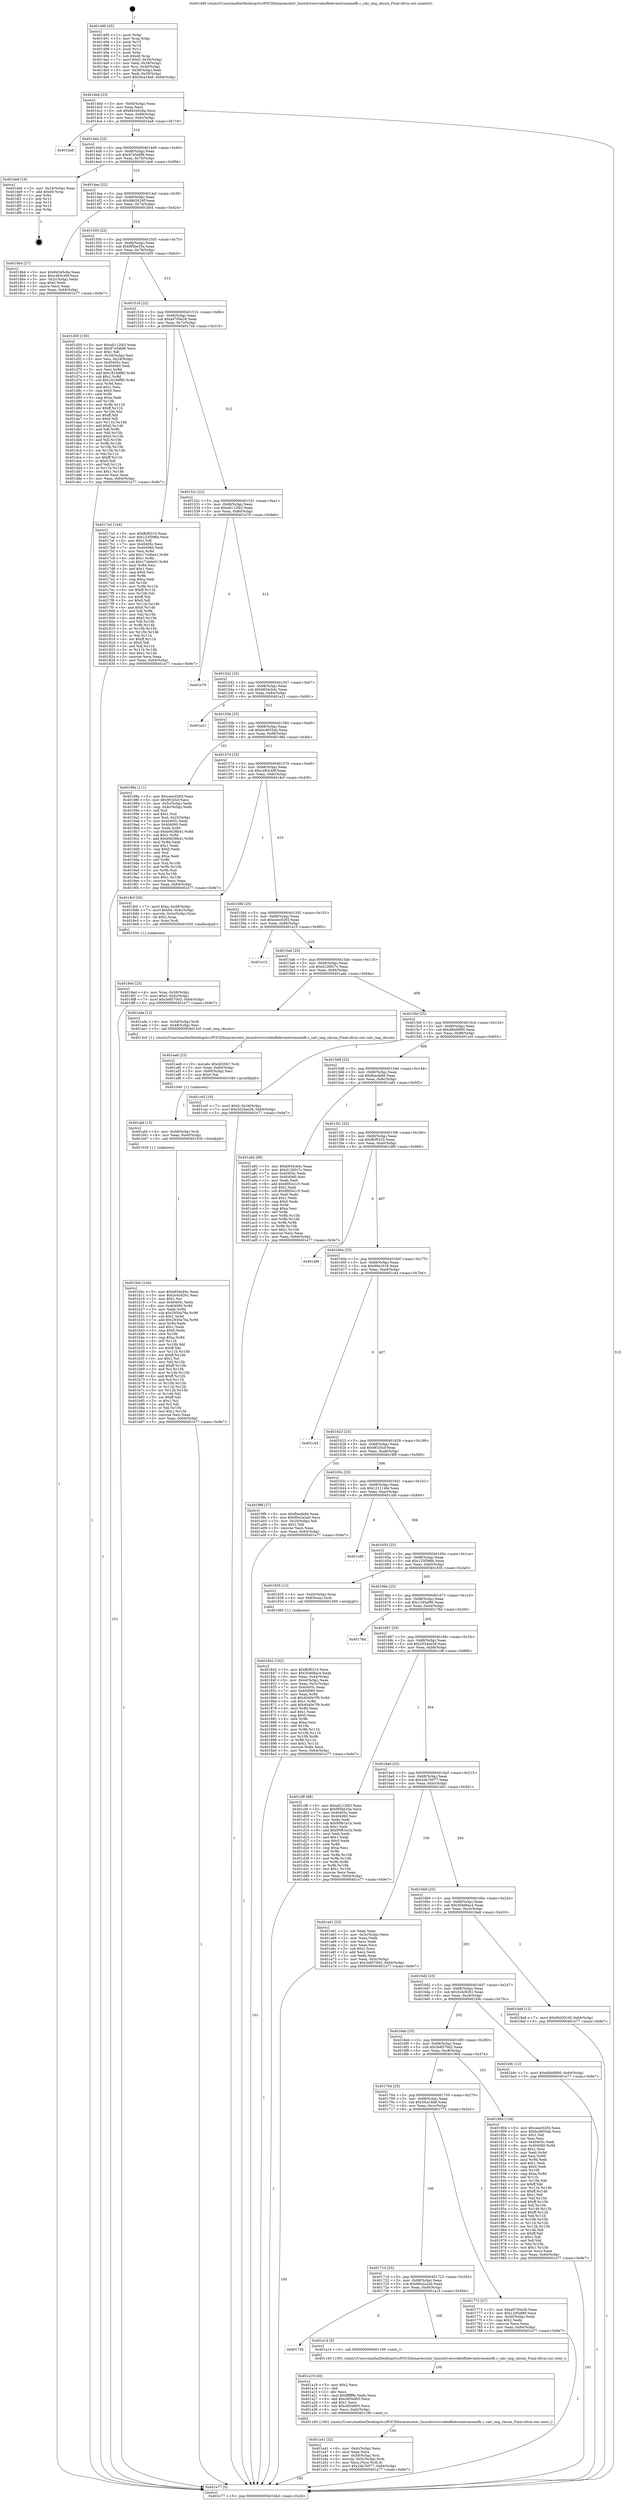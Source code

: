 digraph "0x401490" {
  label = "0x401490 (/mnt/c/Users/mathe/Desktop/tcc/POCII/binaries/extr_linuxdriversvideofbdevmetronomefb.c_calc_img_cksum_Final-ollvm.out::main(0))"
  labelloc = "t"
  node[shape=record]

  Entry [label="",width=0.3,height=0.3,shape=circle,fillcolor=black,style=filled]
  "0x4014bd" [label="{
     0x4014bd [23]\l
     | [instrs]\l
     &nbsp;&nbsp;0x4014bd \<+3\>: mov -0x64(%rbp),%eax\l
     &nbsp;&nbsp;0x4014c0 \<+2\>: mov %eax,%ecx\l
     &nbsp;&nbsp;0x4014c2 \<+6\>: sub $0x84345c8a,%ecx\l
     &nbsp;&nbsp;0x4014c8 \<+3\>: mov %eax,-0x68(%rbp)\l
     &nbsp;&nbsp;0x4014cb \<+3\>: mov %ecx,-0x6c(%rbp)\l
     &nbsp;&nbsp;0x4014ce \<+6\>: je 0000000000401ba8 \<main+0x718\>\l
  }"]
  "0x401ba8" [label="{
     0x401ba8\l
  }", style=dashed]
  "0x4014d4" [label="{
     0x4014d4 [22]\l
     | [instrs]\l
     &nbsp;&nbsp;0x4014d4 \<+5\>: jmp 00000000004014d9 \<main+0x49\>\l
     &nbsp;&nbsp;0x4014d9 \<+3\>: mov -0x68(%rbp),%eax\l
     &nbsp;&nbsp;0x4014dc \<+5\>: sub $0x97e5dbf6,%eax\l
     &nbsp;&nbsp;0x4014e1 \<+3\>: mov %eax,-0x70(%rbp)\l
     &nbsp;&nbsp;0x4014e4 \<+6\>: je 0000000000401de6 \<main+0x956\>\l
  }"]
  Exit [label="",width=0.3,height=0.3,shape=circle,fillcolor=black,style=filled,peripheries=2]
  "0x401de6" [label="{
     0x401de6 [19]\l
     | [instrs]\l
     &nbsp;&nbsp;0x401de6 \<+3\>: mov -0x24(%rbp),%eax\l
     &nbsp;&nbsp;0x401de9 \<+7\>: add $0xd0,%rsp\l
     &nbsp;&nbsp;0x401df0 \<+1\>: pop %rbx\l
     &nbsp;&nbsp;0x401df1 \<+2\>: pop %r12\l
     &nbsp;&nbsp;0x401df3 \<+2\>: pop %r14\l
     &nbsp;&nbsp;0x401df5 \<+2\>: pop %r15\l
     &nbsp;&nbsp;0x401df7 \<+1\>: pop %rbp\l
     &nbsp;&nbsp;0x401df8 \<+1\>: ret\l
  }"]
  "0x4014ea" [label="{
     0x4014ea [22]\l
     | [instrs]\l
     &nbsp;&nbsp;0x4014ea \<+5\>: jmp 00000000004014ef \<main+0x5f\>\l
     &nbsp;&nbsp;0x4014ef \<+3\>: mov -0x68(%rbp),%eax\l
     &nbsp;&nbsp;0x4014f2 \<+5\>: sub $0x99d3016f,%eax\l
     &nbsp;&nbsp;0x4014f7 \<+3\>: mov %eax,-0x74(%rbp)\l
     &nbsp;&nbsp;0x4014fa \<+6\>: je 00000000004018b4 \<main+0x424\>\l
  }"]
  "0x401b0c" [label="{
     0x401b0c [144]\l
     | [instrs]\l
     &nbsp;&nbsp;0x401b0c \<+5\>: mov $0xb654cb4c,%eax\l
     &nbsp;&nbsp;0x401b11 \<+5\>: mov $0x3c4c9261,%esi\l
     &nbsp;&nbsp;0x401b16 \<+2\>: mov $0x1,%cl\l
     &nbsp;&nbsp;0x401b18 \<+7\>: mov 0x40405c,%edx\l
     &nbsp;&nbsp;0x401b1f \<+8\>: mov 0x404060,%r8d\l
     &nbsp;&nbsp;0x401b27 \<+3\>: mov %edx,%r9d\l
     &nbsp;&nbsp;0x401b2a \<+7\>: sub $0x2930a76a,%r9d\l
     &nbsp;&nbsp;0x401b31 \<+4\>: sub $0x1,%r9d\l
     &nbsp;&nbsp;0x401b35 \<+7\>: add $0x2930a76a,%r9d\l
     &nbsp;&nbsp;0x401b3c \<+4\>: imul %r9d,%edx\l
     &nbsp;&nbsp;0x401b40 \<+3\>: and $0x1,%edx\l
     &nbsp;&nbsp;0x401b43 \<+3\>: cmp $0x0,%edx\l
     &nbsp;&nbsp;0x401b46 \<+4\>: sete %r10b\l
     &nbsp;&nbsp;0x401b4a \<+4\>: cmp $0xa,%r8d\l
     &nbsp;&nbsp;0x401b4e \<+4\>: setl %r11b\l
     &nbsp;&nbsp;0x401b52 \<+3\>: mov %r10b,%bl\l
     &nbsp;&nbsp;0x401b55 \<+3\>: xor $0xff,%bl\l
     &nbsp;&nbsp;0x401b58 \<+3\>: mov %r11b,%r14b\l
     &nbsp;&nbsp;0x401b5b \<+4\>: xor $0xff,%r14b\l
     &nbsp;&nbsp;0x401b5f \<+3\>: xor $0x1,%cl\l
     &nbsp;&nbsp;0x401b62 \<+3\>: mov %bl,%r15b\l
     &nbsp;&nbsp;0x401b65 \<+4\>: and $0xff,%r15b\l
     &nbsp;&nbsp;0x401b69 \<+3\>: and %cl,%r10b\l
     &nbsp;&nbsp;0x401b6c \<+3\>: mov %r14b,%r12b\l
     &nbsp;&nbsp;0x401b6f \<+4\>: and $0xff,%r12b\l
     &nbsp;&nbsp;0x401b73 \<+3\>: and %cl,%r11b\l
     &nbsp;&nbsp;0x401b76 \<+3\>: or %r10b,%r15b\l
     &nbsp;&nbsp;0x401b79 \<+3\>: or %r11b,%r12b\l
     &nbsp;&nbsp;0x401b7c \<+3\>: xor %r12b,%r15b\l
     &nbsp;&nbsp;0x401b7f \<+3\>: or %r14b,%bl\l
     &nbsp;&nbsp;0x401b82 \<+3\>: xor $0xff,%bl\l
     &nbsp;&nbsp;0x401b85 \<+3\>: or $0x1,%cl\l
     &nbsp;&nbsp;0x401b88 \<+2\>: and %cl,%bl\l
     &nbsp;&nbsp;0x401b8a \<+3\>: or %bl,%r15b\l
     &nbsp;&nbsp;0x401b8d \<+4\>: test $0x1,%r15b\l
     &nbsp;&nbsp;0x401b91 \<+3\>: cmovne %esi,%eax\l
     &nbsp;&nbsp;0x401b94 \<+3\>: mov %eax,-0x64(%rbp)\l
     &nbsp;&nbsp;0x401b97 \<+5\>: jmp 0000000000401e77 \<main+0x9e7\>\l
  }"]
  "0x4018b4" [label="{
     0x4018b4 [27]\l
     | [instrs]\l
     &nbsp;&nbsp;0x4018b4 \<+5\>: mov $0x84345c8a,%eax\l
     &nbsp;&nbsp;0x4018b9 \<+5\>: mov $0xc483c49f,%ecx\l
     &nbsp;&nbsp;0x4018be \<+3\>: mov -0x2c(%rbp),%edx\l
     &nbsp;&nbsp;0x4018c1 \<+3\>: cmp $0x0,%edx\l
     &nbsp;&nbsp;0x4018c4 \<+3\>: cmove %ecx,%eax\l
     &nbsp;&nbsp;0x4018c7 \<+3\>: mov %eax,-0x64(%rbp)\l
     &nbsp;&nbsp;0x4018ca \<+5\>: jmp 0000000000401e77 \<main+0x9e7\>\l
  }"]
  "0x401500" [label="{
     0x401500 [22]\l
     | [instrs]\l
     &nbsp;&nbsp;0x401500 \<+5\>: jmp 0000000000401505 \<main+0x75\>\l
     &nbsp;&nbsp;0x401505 \<+3\>: mov -0x68(%rbp),%eax\l
     &nbsp;&nbsp;0x401508 \<+5\>: sub $0x9f5be35a,%eax\l
     &nbsp;&nbsp;0x40150d \<+3\>: mov %eax,-0x78(%rbp)\l
     &nbsp;&nbsp;0x401510 \<+6\>: je 0000000000401d50 \<main+0x8c0\>\l
  }"]
  "0x401afd" [label="{
     0x401afd [15]\l
     | [instrs]\l
     &nbsp;&nbsp;0x401afd \<+4\>: mov -0x58(%rbp),%rdi\l
     &nbsp;&nbsp;0x401b01 \<+6\>: mov %eax,-0xe0(%rbp)\l
     &nbsp;&nbsp;0x401b07 \<+5\>: call 0000000000401030 \<free@plt\>\l
     | [calls]\l
     &nbsp;&nbsp;0x401030 \{1\} (unknown)\l
  }"]
  "0x401d50" [label="{
     0x401d50 [150]\l
     | [instrs]\l
     &nbsp;&nbsp;0x401d50 \<+5\>: mov $0xab112f43,%eax\l
     &nbsp;&nbsp;0x401d55 \<+5\>: mov $0x97e5dbf6,%ecx\l
     &nbsp;&nbsp;0x401d5a \<+2\>: mov $0x1,%dl\l
     &nbsp;&nbsp;0x401d5c \<+3\>: mov -0x34(%rbp),%esi\l
     &nbsp;&nbsp;0x401d5f \<+3\>: mov %esi,-0x24(%rbp)\l
     &nbsp;&nbsp;0x401d62 \<+7\>: mov 0x40405c,%esi\l
     &nbsp;&nbsp;0x401d69 \<+7\>: mov 0x404060,%edi\l
     &nbsp;&nbsp;0x401d70 \<+3\>: mov %esi,%r8d\l
     &nbsp;&nbsp;0x401d73 \<+7\>: add $0x181ddf80,%r8d\l
     &nbsp;&nbsp;0x401d7a \<+4\>: sub $0x1,%r8d\l
     &nbsp;&nbsp;0x401d7e \<+7\>: sub $0x181ddf80,%r8d\l
     &nbsp;&nbsp;0x401d85 \<+4\>: imul %r8d,%esi\l
     &nbsp;&nbsp;0x401d89 \<+3\>: and $0x1,%esi\l
     &nbsp;&nbsp;0x401d8c \<+3\>: cmp $0x0,%esi\l
     &nbsp;&nbsp;0x401d8f \<+4\>: sete %r9b\l
     &nbsp;&nbsp;0x401d93 \<+3\>: cmp $0xa,%edi\l
     &nbsp;&nbsp;0x401d96 \<+4\>: setl %r10b\l
     &nbsp;&nbsp;0x401d9a \<+3\>: mov %r9b,%r11b\l
     &nbsp;&nbsp;0x401d9d \<+4\>: xor $0xff,%r11b\l
     &nbsp;&nbsp;0x401da1 \<+3\>: mov %r10b,%bl\l
     &nbsp;&nbsp;0x401da4 \<+3\>: xor $0xff,%bl\l
     &nbsp;&nbsp;0x401da7 \<+3\>: xor $0x0,%dl\l
     &nbsp;&nbsp;0x401daa \<+3\>: mov %r11b,%r14b\l
     &nbsp;&nbsp;0x401dad \<+4\>: and $0x0,%r14b\l
     &nbsp;&nbsp;0x401db1 \<+3\>: and %dl,%r9b\l
     &nbsp;&nbsp;0x401db4 \<+3\>: mov %bl,%r15b\l
     &nbsp;&nbsp;0x401db7 \<+4\>: and $0x0,%r15b\l
     &nbsp;&nbsp;0x401dbb \<+3\>: and %dl,%r10b\l
     &nbsp;&nbsp;0x401dbe \<+3\>: or %r9b,%r14b\l
     &nbsp;&nbsp;0x401dc1 \<+3\>: or %r10b,%r15b\l
     &nbsp;&nbsp;0x401dc4 \<+3\>: xor %r15b,%r14b\l
     &nbsp;&nbsp;0x401dc7 \<+3\>: or %bl,%r11b\l
     &nbsp;&nbsp;0x401dca \<+4\>: xor $0xff,%r11b\l
     &nbsp;&nbsp;0x401dce \<+3\>: or $0x0,%dl\l
     &nbsp;&nbsp;0x401dd1 \<+3\>: and %dl,%r11b\l
     &nbsp;&nbsp;0x401dd4 \<+3\>: or %r11b,%r14b\l
     &nbsp;&nbsp;0x401dd7 \<+4\>: test $0x1,%r14b\l
     &nbsp;&nbsp;0x401ddb \<+3\>: cmovne %ecx,%eax\l
     &nbsp;&nbsp;0x401dde \<+3\>: mov %eax,-0x64(%rbp)\l
     &nbsp;&nbsp;0x401de1 \<+5\>: jmp 0000000000401e77 \<main+0x9e7\>\l
  }"]
  "0x401516" [label="{
     0x401516 [22]\l
     | [instrs]\l
     &nbsp;&nbsp;0x401516 \<+5\>: jmp 000000000040151b \<main+0x8b\>\l
     &nbsp;&nbsp;0x40151b \<+3\>: mov -0x68(%rbp),%eax\l
     &nbsp;&nbsp;0x40151e \<+5\>: sub $0xa9700e26,%eax\l
     &nbsp;&nbsp;0x401523 \<+3\>: mov %eax,-0x7c(%rbp)\l
     &nbsp;&nbsp;0x401526 \<+6\>: je 00000000004017a5 \<main+0x315\>\l
  }"]
  "0x401ae6" [label="{
     0x401ae6 [23]\l
     | [instrs]\l
     &nbsp;&nbsp;0x401ae6 \<+10\>: movabs $0x4020b7,%rdi\l
     &nbsp;&nbsp;0x401af0 \<+3\>: mov %eax,-0x60(%rbp)\l
     &nbsp;&nbsp;0x401af3 \<+3\>: mov -0x60(%rbp),%esi\l
     &nbsp;&nbsp;0x401af6 \<+2\>: mov $0x0,%al\l
     &nbsp;&nbsp;0x401af8 \<+5\>: call 0000000000401040 \<printf@plt\>\l
     | [calls]\l
     &nbsp;&nbsp;0x401040 \{1\} (unknown)\l
  }"]
  "0x4017a5" [label="{
     0x4017a5 [144]\l
     | [instrs]\l
     &nbsp;&nbsp;0x4017a5 \<+5\>: mov $0xffcf0310,%eax\l
     &nbsp;&nbsp;0x4017aa \<+5\>: mov $0x123f396b,%ecx\l
     &nbsp;&nbsp;0x4017af \<+2\>: mov $0x1,%dl\l
     &nbsp;&nbsp;0x4017b1 \<+7\>: mov 0x40405c,%esi\l
     &nbsp;&nbsp;0x4017b8 \<+7\>: mov 0x404060,%edi\l
     &nbsp;&nbsp;0x4017bf \<+3\>: mov %esi,%r8d\l
     &nbsp;&nbsp;0x4017c2 \<+7\>: add $0x17cb6e41,%r8d\l
     &nbsp;&nbsp;0x4017c9 \<+4\>: sub $0x1,%r8d\l
     &nbsp;&nbsp;0x4017cd \<+7\>: sub $0x17cb6e41,%r8d\l
     &nbsp;&nbsp;0x4017d4 \<+4\>: imul %r8d,%esi\l
     &nbsp;&nbsp;0x4017d8 \<+3\>: and $0x1,%esi\l
     &nbsp;&nbsp;0x4017db \<+3\>: cmp $0x0,%esi\l
     &nbsp;&nbsp;0x4017de \<+4\>: sete %r9b\l
     &nbsp;&nbsp;0x4017e2 \<+3\>: cmp $0xa,%edi\l
     &nbsp;&nbsp;0x4017e5 \<+4\>: setl %r10b\l
     &nbsp;&nbsp;0x4017e9 \<+3\>: mov %r9b,%r11b\l
     &nbsp;&nbsp;0x4017ec \<+4\>: xor $0xff,%r11b\l
     &nbsp;&nbsp;0x4017f0 \<+3\>: mov %r10b,%bl\l
     &nbsp;&nbsp;0x4017f3 \<+3\>: xor $0xff,%bl\l
     &nbsp;&nbsp;0x4017f6 \<+3\>: xor $0x0,%dl\l
     &nbsp;&nbsp;0x4017f9 \<+3\>: mov %r11b,%r14b\l
     &nbsp;&nbsp;0x4017fc \<+4\>: and $0x0,%r14b\l
     &nbsp;&nbsp;0x401800 \<+3\>: and %dl,%r9b\l
     &nbsp;&nbsp;0x401803 \<+3\>: mov %bl,%r15b\l
     &nbsp;&nbsp;0x401806 \<+4\>: and $0x0,%r15b\l
     &nbsp;&nbsp;0x40180a \<+3\>: and %dl,%r10b\l
     &nbsp;&nbsp;0x40180d \<+3\>: or %r9b,%r14b\l
     &nbsp;&nbsp;0x401810 \<+3\>: or %r10b,%r15b\l
     &nbsp;&nbsp;0x401813 \<+3\>: xor %r15b,%r14b\l
     &nbsp;&nbsp;0x401816 \<+3\>: or %bl,%r11b\l
     &nbsp;&nbsp;0x401819 \<+4\>: xor $0xff,%r11b\l
     &nbsp;&nbsp;0x40181d \<+3\>: or $0x0,%dl\l
     &nbsp;&nbsp;0x401820 \<+3\>: and %dl,%r11b\l
     &nbsp;&nbsp;0x401823 \<+3\>: or %r11b,%r14b\l
     &nbsp;&nbsp;0x401826 \<+4\>: test $0x1,%r14b\l
     &nbsp;&nbsp;0x40182a \<+3\>: cmovne %ecx,%eax\l
     &nbsp;&nbsp;0x40182d \<+3\>: mov %eax,-0x64(%rbp)\l
     &nbsp;&nbsp;0x401830 \<+5\>: jmp 0000000000401e77 \<main+0x9e7\>\l
  }"]
  "0x40152c" [label="{
     0x40152c [22]\l
     | [instrs]\l
     &nbsp;&nbsp;0x40152c \<+5\>: jmp 0000000000401531 \<main+0xa1\>\l
     &nbsp;&nbsp;0x401531 \<+3\>: mov -0x68(%rbp),%eax\l
     &nbsp;&nbsp;0x401534 \<+5\>: sub $0xab112f43,%eax\l
     &nbsp;&nbsp;0x401539 \<+3\>: mov %eax,-0x80(%rbp)\l
     &nbsp;&nbsp;0x40153c \<+6\>: je 0000000000401e70 \<main+0x9e0\>\l
  }"]
  "0x401a41" [label="{
     0x401a41 [32]\l
     | [instrs]\l
     &nbsp;&nbsp;0x401a41 \<+6\>: mov -0xdc(%rbp),%ecx\l
     &nbsp;&nbsp;0x401a47 \<+3\>: imul %eax,%ecx\l
     &nbsp;&nbsp;0x401a4a \<+4\>: mov -0x58(%rbp),%rsi\l
     &nbsp;&nbsp;0x401a4e \<+4\>: movslq -0x5c(%rbp),%rdi\l
     &nbsp;&nbsp;0x401a52 \<+3\>: mov %ecx,(%rsi,%rdi,4)\l
     &nbsp;&nbsp;0x401a55 \<+7\>: movl $0x2da76077,-0x64(%rbp)\l
     &nbsp;&nbsp;0x401a5c \<+5\>: jmp 0000000000401e77 \<main+0x9e7\>\l
  }"]
  "0x401e70" [label="{
     0x401e70\l
  }", style=dashed]
  "0x401542" [label="{
     0x401542 [25]\l
     | [instrs]\l
     &nbsp;&nbsp;0x401542 \<+5\>: jmp 0000000000401547 \<main+0xb7\>\l
     &nbsp;&nbsp;0x401547 \<+3\>: mov -0x68(%rbp),%eax\l
     &nbsp;&nbsp;0x40154a \<+5\>: sub $0xb654cb4c,%eax\l
     &nbsp;&nbsp;0x40154f \<+6\>: mov %eax,-0x84(%rbp)\l
     &nbsp;&nbsp;0x401555 \<+6\>: je 0000000000401e21 \<main+0x991\>\l
  }"]
  "0x401a19" [label="{
     0x401a19 [40]\l
     | [instrs]\l
     &nbsp;&nbsp;0x401a19 \<+5\>: mov $0x2,%ecx\l
     &nbsp;&nbsp;0x401a1e \<+1\>: cltd\l
     &nbsp;&nbsp;0x401a1f \<+2\>: idiv %ecx\l
     &nbsp;&nbsp;0x401a21 \<+6\>: imul $0xfffffffe,%edx,%ecx\l
     &nbsp;&nbsp;0x401a27 \<+6\>: add $0xc6f3a905,%ecx\l
     &nbsp;&nbsp;0x401a2d \<+3\>: add $0x1,%ecx\l
     &nbsp;&nbsp;0x401a30 \<+6\>: sub $0xc6f3a905,%ecx\l
     &nbsp;&nbsp;0x401a36 \<+6\>: mov %ecx,-0xdc(%rbp)\l
     &nbsp;&nbsp;0x401a3c \<+5\>: call 0000000000401160 \<next_i\>\l
     | [calls]\l
     &nbsp;&nbsp;0x401160 \{100\} (/mnt/c/Users/mathe/Desktop/tcc/POCII/binaries/extr_linuxdriversvideofbdevmetronomefb.c_calc_img_cksum_Final-ollvm.out::next_i)\l
  }"]
  "0x401e21" [label="{
     0x401e21\l
  }", style=dashed]
  "0x40155b" [label="{
     0x40155b [25]\l
     | [instrs]\l
     &nbsp;&nbsp;0x40155b \<+5\>: jmp 0000000000401560 \<main+0xd0\>\l
     &nbsp;&nbsp;0x401560 \<+3\>: mov -0x68(%rbp),%eax\l
     &nbsp;&nbsp;0x401563 \<+5\>: sub $0xbcd655ab,%eax\l
     &nbsp;&nbsp;0x401568 \<+6\>: mov %eax,-0x88(%rbp)\l
     &nbsp;&nbsp;0x40156e \<+6\>: je 000000000040198a \<main+0x4fa\>\l
  }"]
  "0x401736" [label="{
     0x401736\l
  }", style=dashed]
  "0x40198a" [label="{
     0x40198a [111]\l
     | [instrs]\l
     &nbsp;&nbsp;0x40198a \<+5\>: mov $0xceec0265,%eax\l
     &nbsp;&nbsp;0x40198f \<+5\>: mov $0x9f1b5cf,%ecx\l
     &nbsp;&nbsp;0x401994 \<+3\>: mov -0x5c(%rbp),%edx\l
     &nbsp;&nbsp;0x401997 \<+3\>: cmp -0x4c(%rbp),%edx\l
     &nbsp;&nbsp;0x40199a \<+4\>: setl %sil\l
     &nbsp;&nbsp;0x40199e \<+4\>: and $0x1,%sil\l
     &nbsp;&nbsp;0x4019a2 \<+4\>: mov %sil,-0x25(%rbp)\l
     &nbsp;&nbsp;0x4019a6 \<+7\>: mov 0x40405c,%edx\l
     &nbsp;&nbsp;0x4019ad \<+7\>: mov 0x404060,%edi\l
     &nbsp;&nbsp;0x4019b4 \<+3\>: mov %edx,%r8d\l
     &nbsp;&nbsp;0x4019b7 \<+7\>: sub $0xb9d38b41,%r8d\l
     &nbsp;&nbsp;0x4019be \<+4\>: sub $0x1,%r8d\l
     &nbsp;&nbsp;0x4019c2 \<+7\>: add $0xb9d38b41,%r8d\l
     &nbsp;&nbsp;0x4019c9 \<+4\>: imul %r8d,%edx\l
     &nbsp;&nbsp;0x4019cd \<+3\>: and $0x1,%edx\l
     &nbsp;&nbsp;0x4019d0 \<+3\>: cmp $0x0,%edx\l
     &nbsp;&nbsp;0x4019d3 \<+4\>: sete %sil\l
     &nbsp;&nbsp;0x4019d7 \<+3\>: cmp $0xa,%edi\l
     &nbsp;&nbsp;0x4019da \<+4\>: setl %r9b\l
     &nbsp;&nbsp;0x4019de \<+3\>: mov %sil,%r10b\l
     &nbsp;&nbsp;0x4019e1 \<+3\>: and %r9b,%r10b\l
     &nbsp;&nbsp;0x4019e4 \<+3\>: xor %r9b,%sil\l
     &nbsp;&nbsp;0x4019e7 \<+3\>: or %sil,%r10b\l
     &nbsp;&nbsp;0x4019ea \<+4\>: test $0x1,%r10b\l
     &nbsp;&nbsp;0x4019ee \<+3\>: cmovne %ecx,%eax\l
     &nbsp;&nbsp;0x4019f1 \<+3\>: mov %eax,-0x64(%rbp)\l
     &nbsp;&nbsp;0x4019f4 \<+5\>: jmp 0000000000401e77 \<main+0x9e7\>\l
  }"]
  "0x401574" [label="{
     0x401574 [25]\l
     | [instrs]\l
     &nbsp;&nbsp;0x401574 \<+5\>: jmp 0000000000401579 \<main+0xe9\>\l
     &nbsp;&nbsp;0x401579 \<+3\>: mov -0x68(%rbp),%eax\l
     &nbsp;&nbsp;0x40157c \<+5\>: sub $0xc483c49f,%eax\l
     &nbsp;&nbsp;0x401581 \<+6\>: mov %eax,-0x8c(%rbp)\l
     &nbsp;&nbsp;0x401587 \<+6\>: je 00000000004018cf \<main+0x43f\>\l
  }"]
  "0x401a14" [label="{
     0x401a14 [5]\l
     | [instrs]\l
     &nbsp;&nbsp;0x401a14 \<+5\>: call 0000000000401160 \<next_i\>\l
     | [calls]\l
     &nbsp;&nbsp;0x401160 \{100\} (/mnt/c/Users/mathe/Desktop/tcc/POCII/binaries/extr_linuxdriversvideofbdevmetronomefb.c_calc_img_cksum_Final-ollvm.out::next_i)\l
  }"]
  "0x4018cf" [label="{
     0x4018cf [30]\l
     | [instrs]\l
     &nbsp;&nbsp;0x4018cf \<+7\>: movl $0xa,-0x48(%rbp)\l
     &nbsp;&nbsp;0x4018d6 \<+7\>: movl $0x64,-0x4c(%rbp)\l
     &nbsp;&nbsp;0x4018dd \<+4\>: movslq -0x4c(%rbp),%rax\l
     &nbsp;&nbsp;0x4018e1 \<+4\>: shl $0x2,%rax\l
     &nbsp;&nbsp;0x4018e5 \<+3\>: mov %rax,%rdi\l
     &nbsp;&nbsp;0x4018e8 \<+5\>: call 0000000000401050 \<malloc@plt\>\l
     | [calls]\l
     &nbsp;&nbsp;0x401050 \{1\} (unknown)\l
  }"]
  "0x40158d" [label="{
     0x40158d [25]\l
     | [instrs]\l
     &nbsp;&nbsp;0x40158d \<+5\>: jmp 0000000000401592 \<main+0x102\>\l
     &nbsp;&nbsp;0x401592 \<+3\>: mov -0x68(%rbp),%eax\l
     &nbsp;&nbsp;0x401595 \<+5\>: sub $0xceec0265,%eax\l
     &nbsp;&nbsp;0x40159a \<+6\>: mov %eax,-0x90(%rbp)\l
     &nbsp;&nbsp;0x4015a0 \<+6\>: je 0000000000401e15 \<main+0x985\>\l
  }"]
  "0x4018ed" [label="{
     0x4018ed [23]\l
     | [instrs]\l
     &nbsp;&nbsp;0x4018ed \<+4\>: mov %rax,-0x58(%rbp)\l
     &nbsp;&nbsp;0x4018f1 \<+7\>: movl $0x0,-0x5c(%rbp)\l
     &nbsp;&nbsp;0x4018f8 \<+7\>: movl $0x3e8570d3,-0x64(%rbp)\l
     &nbsp;&nbsp;0x4018ff \<+5\>: jmp 0000000000401e77 \<main+0x9e7\>\l
  }"]
  "0x401e15" [label="{
     0x401e15\l
  }", style=dashed]
  "0x4015a6" [label="{
     0x4015a6 [25]\l
     | [instrs]\l
     &nbsp;&nbsp;0x4015a6 \<+5\>: jmp 00000000004015ab \<main+0x11b\>\l
     &nbsp;&nbsp;0x4015ab \<+3\>: mov -0x68(%rbp),%eax\l
     &nbsp;&nbsp;0x4015ae \<+5\>: sub $0xd1260c7c,%eax\l
     &nbsp;&nbsp;0x4015b3 \<+6\>: mov %eax,-0x94(%rbp)\l
     &nbsp;&nbsp;0x4015b9 \<+6\>: je 0000000000401ada \<main+0x64a\>\l
  }"]
  "0x401842" [label="{
     0x401842 [102]\l
     | [instrs]\l
     &nbsp;&nbsp;0x401842 \<+5\>: mov $0xffcf0310,%ecx\l
     &nbsp;&nbsp;0x401847 \<+5\>: mov $0x30468ac4,%edx\l
     &nbsp;&nbsp;0x40184c \<+3\>: mov %eax,-0x44(%rbp)\l
     &nbsp;&nbsp;0x40184f \<+3\>: mov -0x44(%rbp),%eax\l
     &nbsp;&nbsp;0x401852 \<+3\>: mov %eax,-0x2c(%rbp)\l
     &nbsp;&nbsp;0x401855 \<+7\>: mov 0x40405c,%eax\l
     &nbsp;&nbsp;0x40185c \<+7\>: mov 0x404060,%esi\l
     &nbsp;&nbsp;0x401863 \<+3\>: mov %eax,%r8d\l
     &nbsp;&nbsp;0x401866 \<+7\>: sub $0x4040e7f9,%r8d\l
     &nbsp;&nbsp;0x40186d \<+4\>: sub $0x1,%r8d\l
     &nbsp;&nbsp;0x401871 \<+7\>: add $0x4040e7f9,%r8d\l
     &nbsp;&nbsp;0x401878 \<+4\>: imul %r8d,%eax\l
     &nbsp;&nbsp;0x40187c \<+3\>: and $0x1,%eax\l
     &nbsp;&nbsp;0x40187f \<+3\>: cmp $0x0,%eax\l
     &nbsp;&nbsp;0x401882 \<+4\>: sete %r9b\l
     &nbsp;&nbsp;0x401886 \<+3\>: cmp $0xa,%esi\l
     &nbsp;&nbsp;0x401889 \<+4\>: setl %r10b\l
     &nbsp;&nbsp;0x40188d \<+3\>: mov %r9b,%r11b\l
     &nbsp;&nbsp;0x401890 \<+3\>: and %r10b,%r11b\l
     &nbsp;&nbsp;0x401893 \<+3\>: xor %r10b,%r9b\l
     &nbsp;&nbsp;0x401896 \<+3\>: or %r9b,%r11b\l
     &nbsp;&nbsp;0x401899 \<+4\>: test $0x1,%r11b\l
     &nbsp;&nbsp;0x40189d \<+3\>: cmovne %edx,%ecx\l
     &nbsp;&nbsp;0x4018a0 \<+3\>: mov %ecx,-0x64(%rbp)\l
     &nbsp;&nbsp;0x4018a3 \<+5\>: jmp 0000000000401e77 \<main+0x9e7\>\l
  }"]
  "0x401ada" [label="{
     0x401ada [12]\l
     | [instrs]\l
     &nbsp;&nbsp;0x401ada \<+4\>: mov -0x58(%rbp),%rdi\l
     &nbsp;&nbsp;0x401ade \<+3\>: mov -0x48(%rbp),%esi\l
     &nbsp;&nbsp;0x401ae1 \<+5\>: call 00000000004013c0 \<calc_img_cksum\>\l
     | [calls]\l
     &nbsp;&nbsp;0x4013c0 \{1\} (/mnt/c/Users/mathe/Desktop/tcc/POCII/binaries/extr_linuxdriversvideofbdevmetronomefb.c_calc_img_cksum_Final-ollvm.out::calc_img_cksum)\l
  }"]
  "0x4015bf" [label="{
     0x4015bf [25]\l
     | [instrs]\l
     &nbsp;&nbsp;0x4015bf \<+5\>: jmp 00000000004015c4 \<main+0x134\>\l
     &nbsp;&nbsp;0x4015c4 \<+3\>: mov -0x68(%rbp),%eax\l
     &nbsp;&nbsp;0x4015c7 \<+5\>: sub $0xd9dd0f00,%eax\l
     &nbsp;&nbsp;0x4015cc \<+6\>: mov %eax,-0x98(%rbp)\l
     &nbsp;&nbsp;0x4015d2 \<+6\>: je 0000000000401ce5 \<main+0x855\>\l
  }"]
  "0x401490" [label="{
     0x401490 [45]\l
     | [instrs]\l
     &nbsp;&nbsp;0x401490 \<+1\>: push %rbp\l
     &nbsp;&nbsp;0x401491 \<+3\>: mov %rsp,%rbp\l
     &nbsp;&nbsp;0x401494 \<+2\>: push %r15\l
     &nbsp;&nbsp;0x401496 \<+2\>: push %r14\l
     &nbsp;&nbsp;0x401498 \<+2\>: push %r12\l
     &nbsp;&nbsp;0x40149a \<+1\>: push %rbx\l
     &nbsp;&nbsp;0x40149b \<+7\>: sub $0xd0,%rsp\l
     &nbsp;&nbsp;0x4014a2 \<+7\>: movl $0x0,-0x34(%rbp)\l
     &nbsp;&nbsp;0x4014a9 \<+3\>: mov %edi,-0x38(%rbp)\l
     &nbsp;&nbsp;0x4014ac \<+4\>: mov %rsi,-0x40(%rbp)\l
     &nbsp;&nbsp;0x4014b0 \<+3\>: mov -0x38(%rbp),%edi\l
     &nbsp;&nbsp;0x4014b3 \<+3\>: mov %edi,-0x30(%rbp)\l
     &nbsp;&nbsp;0x4014b6 \<+7\>: movl $0x5fca18a8,-0x64(%rbp)\l
  }"]
  "0x401ce5" [label="{
     0x401ce5 [19]\l
     | [instrs]\l
     &nbsp;&nbsp;0x401ce5 \<+7\>: movl $0x0,-0x34(%rbp)\l
     &nbsp;&nbsp;0x401cec \<+7\>: movl $0x2024ae28,-0x64(%rbp)\l
     &nbsp;&nbsp;0x401cf3 \<+5\>: jmp 0000000000401e77 \<main+0x9e7\>\l
  }"]
  "0x4015d8" [label="{
     0x4015d8 [25]\l
     | [instrs]\l
     &nbsp;&nbsp;0x4015d8 \<+5\>: jmp 00000000004015dd \<main+0x14d\>\l
     &nbsp;&nbsp;0x4015dd \<+3\>: mov -0x68(%rbp),%eax\l
     &nbsp;&nbsp;0x4015e0 \<+5\>: sub $0xfbacfa9d,%eax\l
     &nbsp;&nbsp;0x4015e5 \<+6\>: mov %eax,-0x9c(%rbp)\l
     &nbsp;&nbsp;0x4015eb \<+6\>: je 0000000000401a82 \<main+0x5f2\>\l
  }"]
  "0x401e77" [label="{
     0x401e77 [5]\l
     | [instrs]\l
     &nbsp;&nbsp;0x401e77 \<+5\>: jmp 00000000004014bd \<main+0x2d\>\l
  }"]
  "0x401a82" [label="{
     0x401a82 [88]\l
     | [instrs]\l
     &nbsp;&nbsp;0x401a82 \<+5\>: mov $0xb654cb4c,%eax\l
     &nbsp;&nbsp;0x401a87 \<+5\>: mov $0xd1260c7c,%ecx\l
     &nbsp;&nbsp;0x401a8c \<+7\>: mov 0x40405c,%edx\l
     &nbsp;&nbsp;0x401a93 \<+7\>: mov 0x404060,%esi\l
     &nbsp;&nbsp;0x401a9a \<+2\>: mov %edx,%edi\l
     &nbsp;&nbsp;0x401a9c \<+6\>: add $0xfd92e1c5,%edi\l
     &nbsp;&nbsp;0x401aa2 \<+3\>: sub $0x1,%edi\l
     &nbsp;&nbsp;0x401aa5 \<+6\>: sub $0xfd92e1c5,%edi\l
     &nbsp;&nbsp;0x401aab \<+3\>: imul %edi,%edx\l
     &nbsp;&nbsp;0x401aae \<+3\>: and $0x1,%edx\l
     &nbsp;&nbsp;0x401ab1 \<+3\>: cmp $0x0,%edx\l
     &nbsp;&nbsp;0x401ab4 \<+4\>: sete %r8b\l
     &nbsp;&nbsp;0x401ab8 \<+3\>: cmp $0xa,%esi\l
     &nbsp;&nbsp;0x401abb \<+4\>: setl %r9b\l
     &nbsp;&nbsp;0x401abf \<+3\>: mov %r8b,%r10b\l
     &nbsp;&nbsp;0x401ac2 \<+3\>: and %r9b,%r10b\l
     &nbsp;&nbsp;0x401ac5 \<+3\>: xor %r9b,%r8b\l
     &nbsp;&nbsp;0x401ac8 \<+3\>: or %r8b,%r10b\l
     &nbsp;&nbsp;0x401acb \<+4\>: test $0x1,%r10b\l
     &nbsp;&nbsp;0x401acf \<+3\>: cmovne %ecx,%eax\l
     &nbsp;&nbsp;0x401ad2 \<+3\>: mov %eax,-0x64(%rbp)\l
     &nbsp;&nbsp;0x401ad5 \<+5\>: jmp 0000000000401e77 \<main+0x9e7\>\l
  }"]
  "0x4015f1" [label="{
     0x4015f1 [25]\l
     | [instrs]\l
     &nbsp;&nbsp;0x4015f1 \<+5\>: jmp 00000000004015f6 \<main+0x166\>\l
     &nbsp;&nbsp;0x4015f6 \<+3\>: mov -0x68(%rbp),%eax\l
     &nbsp;&nbsp;0x4015f9 \<+5\>: sub $0xffcf0310,%eax\l
     &nbsp;&nbsp;0x4015fe \<+6\>: mov %eax,-0xa0(%rbp)\l
     &nbsp;&nbsp;0x401604 \<+6\>: je 0000000000401df9 \<main+0x969\>\l
  }"]
  "0x40171d" [label="{
     0x40171d [25]\l
     | [instrs]\l
     &nbsp;&nbsp;0x40171d \<+5\>: jmp 0000000000401722 \<main+0x292\>\l
     &nbsp;&nbsp;0x401722 \<+3\>: mov -0x68(%rbp),%eax\l
     &nbsp;&nbsp;0x401725 \<+5\>: sub $0x66e2a2a0,%eax\l
     &nbsp;&nbsp;0x40172a \<+6\>: mov %eax,-0xd0(%rbp)\l
     &nbsp;&nbsp;0x401730 \<+6\>: je 0000000000401a14 \<main+0x584\>\l
  }"]
  "0x401df9" [label="{
     0x401df9\l
  }", style=dashed]
  "0x40160a" [label="{
     0x40160a [25]\l
     | [instrs]\l
     &nbsp;&nbsp;0x40160a \<+5\>: jmp 000000000040160f \<main+0x17f\>\l
     &nbsp;&nbsp;0x40160f \<+3\>: mov -0x68(%rbp),%eax\l
     &nbsp;&nbsp;0x401612 \<+5\>: sub $0x99a1618,%eax\l
     &nbsp;&nbsp;0x401617 \<+6\>: mov %eax,-0xa4(%rbp)\l
     &nbsp;&nbsp;0x40161d \<+6\>: je 0000000000401c44 \<main+0x7b4\>\l
  }"]
  "0x401772" [label="{
     0x401772 [27]\l
     | [instrs]\l
     &nbsp;&nbsp;0x401772 \<+5\>: mov $0xa9700e26,%eax\l
     &nbsp;&nbsp;0x401777 \<+5\>: mov $0x1295af90,%ecx\l
     &nbsp;&nbsp;0x40177c \<+3\>: mov -0x30(%rbp),%edx\l
     &nbsp;&nbsp;0x40177f \<+3\>: cmp $0x2,%edx\l
     &nbsp;&nbsp;0x401782 \<+3\>: cmovne %ecx,%eax\l
     &nbsp;&nbsp;0x401785 \<+3\>: mov %eax,-0x64(%rbp)\l
     &nbsp;&nbsp;0x401788 \<+5\>: jmp 0000000000401e77 \<main+0x9e7\>\l
  }"]
  "0x401c44" [label="{
     0x401c44\l
  }", style=dashed]
  "0x401623" [label="{
     0x401623 [25]\l
     | [instrs]\l
     &nbsp;&nbsp;0x401623 \<+5\>: jmp 0000000000401628 \<main+0x198\>\l
     &nbsp;&nbsp;0x401628 \<+3\>: mov -0x68(%rbp),%eax\l
     &nbsp;&nbsp;0x40162b \<+5\>: sub $0x9f1b5cf,%eax\l
     &nbsp;&nbsp;0x401630 \<+6\>: mov %eax,-0xa8(%rbp)\l
     &nbsp;&nbsp;0x401636 \<+6\>: je 00000000004019f9 \<main+0x569\>\l
  }"]
  "0x401704" [label="{
     0x401704 [25]\l
     | [instrs]\l
     &nbsp;&nbsp;0x401704 \<+5\>: jmp 0000000000401709 \<main+0x279\>\l
     &nbsp;&nbsp;0x401709 \<+3\>: mov -0x68(%rbp),%eax\l
     &nbsp;&nbsp;0x40170c \<+5\>: sub $0x5fca18a8,%eax\l
     &nbsp;&nbsp;0x401711 \<+6\>: mov %eax,-0xcc(%rbp)\l
     &nbsp;&nbsp;0x401717 \<+6\>: je 0000000000401772 \<main+0x2e2\>\l
  }"]
  "0x4019f9" [label="{
     0x4019f9 [27]\l
     | [instrs]\l
     &nbsp;&nbsp;0x4019f9 \<+5\>: mov $0xfbacfa9d,%eax\l
     &nbsp;&nbsp;0x4019fe \<+5\>: mov $0x66e2a2a0,%ecx\l
     &nbsp;&nbsp;0x401a03 \<+3\>: mov -0x25(%rbp),%dl\l
     &nbsp;&nbsp;0x401a06 \<+3\>: test $0x1,%dl\l
     &nbsp;&nbsp;0x401a09 \<+3\>: cmovne %ecx,%eax\l
     &nbsp;&nbsp;0x401a0c \<+3\>: mov %eax,-0x64(%rbp)\l
     &nbsp;&nbsp;0x401a0f \<+5\>: jmp 0000000000401e77 \<main+0x9e7\>\l
  }"]
  "0x40163c" [label="{
     0x40163c [25]\l
     | [instrs]\l
     &nbsp;&nbsp;0x40163c \<+5\>: jmp 0000000000401641 \<main+0x1b1\>\l
     &nbsp;&nbsp;0x401641 \<+3\>: mov -0x68(%rbp),%eax\l
     &nbsp;&nbsp;0x401644 \<+5\>: sub $0x121114fe,%eax\l
     &nbsp;&nbsp;0x401649 \<+6\>: mov %eax,-0xac(%rbp)\l
     &nbsp;&nbsp;0x40164f \<+6\>: je 0000000000401cd9 \<main+0x849\>\l
  }"]
  "0x401904" [label="{
     0x401904 [134]\l
     | [instrs]\l
     &nbsp;&nbsp;0x401904 \<+5\>: mov $0xceec0265,%eax\l
     &nbsp;&nbsp;0x401909 \<+5\>: mov $0xbcd655ab,%ecx\l
     &nbsp;&nbsp;0x40190e \<+2\>: mov $0x1,%dl\l
     &nbsp;&nbsp;0x401910 \<+2\>: xor %esi,%esi\l
     &nbsp;&nbsp;0x401912 \<+7\>: mov 0x40405c,%edi\l
     &nbsp;&nbsp;0x401919 \<+8\>: mov 0x404060,%r8d\l
     &nbsp;&nbsp;0x401921 \<+3\>: sub $0x1,%esi\l
     &nbsp;&nbsp;0x401924 \<+3\>: mov %edi,%r9d\l
     &nbsp;&nbsp;0x401927 \<+3\>: add %esi,%r9d\l
     &nbsp;&nbsp;0x40192a \<+4\>: imul %r9d,%edi\l
     &nbsp;&nbsp;0x40192e \<+3\>: and $0x1,%edi\l
     &nbsp;&nbsp;0x401931 \<+3\>: cmp $0x0,%edi\l
     &nbsp;&nbsp;0x401934 \<+4\>: sete %r10b\l
     &nbsp;&nbsp;0x401938 \<+4\>: cmp $0xa,%r8d\l
     &nbsp;&nbsp;0x40193c \<+4\>: setl %r11b\l
     &nbsp;&nbsp;0x401940 \<+3\>: mov %r10b,%bl\l
     &nbsp;&nbsp;0x401943 \<+3\>: xor $0xff,%bl\l
     &nbsp;&nbsp;0x401946 \<+3\>: mov %r11b,%r14b\l
     &nbsp;&nbsp;0x401949 \<+4\>: xor $0xff,%r14b\l
     &nbsp;&nbsp;0x40194d \<+3\>: xor $0x1,%dl\l
     &nbsp;&nbsp;0x401950 \<+3\>: mov %bl,%r15b\l
     &nbsp;&nbsp;0x401953 \<+4\>: and $0xff,%r15b\l
     &nbsp;&nbsp;0x401957 \<+3\>: and %dl,%r10b\l
     &nbsp;&nbsp;0x40195a \<+3\>: mov %r14b,%r12b\l
     &nbsp;&nbsp;0x40195d \<+4\>: and $0xff,%r12b\l
     &nbsp;&nbsp;0x401961 \<+3\>: and %dl,%r11b\l
     &nbsp;&nbsp;0x401964 \<+3\>: or %r10b,%r15b\l
     &nbsp;&nbsp;0x401967 \<+3\>: or %r11b,%r12b\l
     &nbsp;&nbsp;0x40196a \<+3\>: xor %r12b,%r15b\l
     &nbsp;&nbsp;0x40196d \<+3\>: or %r14b,%bl\l
     &nbsp;&nbsp;0x401970 \<+3\>: xor $0xff,%bl\l
     &nbsp;&nbsp;0x401973 \<+3\>: or $0x1,%dl\l
     &nbsp;&nbsp;0x401976 \<+2\>: and %dl,%bl\l
     &nbsp;&nbsp;0x401978 \<+3\>: or %bl,%r15b\l
     &nbsp;&nbsp;0x40197b \<+4\>: test $0x1,%r15b\l
     &nbsp;&nbsp;0x40197f \<+3\>: cmovne %ecx,%eax\l
     &nbsp;&nbsp;0x401982 \<+3\>: mov %eax,-0x64(%rbp)\l
     &nbsp;&nbsp;0x401985 \<+5\>: jmp 0000000000401e77 \<main+0x9e7\>\l
  }"]
  "0x401cd9" [label="{
     0x401cd9\l
  }", style=dashed]
  "0x401655" [label="{
     0x401655 [25]\l
     | [instrs]\l
     &nbsp;&nbsp;0x401655 \<+5\>: jmp 000000000040165a \<main+0x1ca\>\l
     &nbsp;&nbsp;0x40165a \<+3\>: mov -0x68(%rbp),%eax\l
     &nbsp;&nbsp;0x40165d \<+5\>: sub $0x123f396b,%eax\l
     &nbsp;&nbsp;0x401662 \<+6\>: mov %eax,-0xb0(%rbp)\l
     &nbsp;&nbsp;0x401668 \<+6\>: je 0000000000401835 \<main+0x3a5\>\l
  }"]
  "0x4016eb" [label="{
     0x4016eb [25]\l
     | [instrs]\l
     &nbsp;&nbsp;0x4016eb \<+5\>: jmp 00000000004016f0 \<main+0x260\>\l
     &nbsp;&nbsp;0x4016f0 \<+3\>: mov -0x68(%rbp),%eax\l
     &nbsp;&nbsp;0x4016f3 \<+5\>: sub $0x3e8570d3,%eax\l
     &nbsp;&nbsp;0x4016f8 \<+6\>: mov %eax,-0xc8(%rbp)\l
     &nbsp;&nbsp;0x4016fe \<+6\>: je 0000000000401904 \<main+0x474\>\l
  }"]
  "0x401835" [label="{
     0x401835 [13]\l
     | [instrs]\l
     &nbsp;&nbsp;0x401835 \<+4\>: mov -0x40(%rbp),%rax\l
     &nbsp;&nbsp;0x401839 \<+4\>: mov 0x8(%rax),%rdi\l
     &nbsp;&nbsp;0x40183d \<+5\>: call 0000000000401060 \<atoi@plt\>\l
     | [calls]\l
     &nbsp;&nbsp;0x401060 \{1\} (unknown)\l
  }"]
  "0x40166e" [label="{
     0x40166e [25]\l
     | [instrs]\l
     &nbsp;&nbsp;0x40166e \<+5\>: jmp 0000000000401673 \<main+0x1e3\>\l
     &nbsp;&nbsp;0x401673 \<+3\>: mov -0x68(%rbp),%eax\l
     &nbsp;&nbsp;0x401676 \<+5\>: sub $0x1295af90,%eax\l
     &nbsp;&nbsp;0x40167b \<+6\>: mov %eax,-0xb4(%rbp)\l
     &nbsp;&nbsp;0x401681 \<+6\>: je 000000000040178d \<main+0x2fd\>\l
  }"]
  "0x401b9c" [label="{
     0x401b9c [12]\l
     | [instrs]\l
     &nbsp;&nbsp;0x401b9c \<+7\>: movl $0xd9dd0f00,-0x64(%rbp)\l
     &nbsp;&nbsp;0x401ba3 \<+5\>: jmp 0000000000401e77 \<main+0x9e7\>\l
  }"]
  "0x40178d" [label="{
     0x40178d\l
  }", style=dashed]
  "0x401687" [label="{
     0x401687 [25]\l
     | [instrs]\l
     &nbsp;&nbsp;0x401687 \<+5\>: jmp 000000000040168c \<main+0x1fc\>\l
     &nbsp;&nbsp;0x40168c \<+3\>: mov -0x68(%rbp),%eax\l
     &nbsp;&nbsp;0x40168f \<+5\>: sub $0x2024ae28,%eax\l
     &nbsp;&nbsp;0x401694 \<+6\>: mov %eax,-0xb8(%rbp)\l
     &nbsp;&nbsp;0x40169a \<+6\>: je 0000000000401cf8 \<main+0x868\>\l
  }"]
  "0x4016d2" [label="{
     0x4016d2 [25]\l
     | [instrs]\l
     &nbsp;&nbsp;0x4016d2 \<+5\>: jmp 00000000004016d7 \<main+0x247\>\l
     &nbsp;&nbsp;0x4016d7 \<+3\>: mov -0x68(%rbp),%eax\l
     &nbsp;&nbsp;0x4016da \<+5\>: sub $0x3c4c9261,%eax\l
     &nbsp;&nbsp;0x4016df \<+6\>: mov %eax,-0xc4(%rbp)\l
     &nbsp;&nbsp;0x4016e5 \<+6\>: je 0000000000401b9c \<main+0x70c\>\l
  }"]
  "0x401cf8" [label="{
     0x401cf8 [88]\l
     | [instrs]\l
     &nbsp;&nbsp;0x401cf8 \<+5\>: mov $0xab112f43,%eax\l
     &nbsp;&nbsp;0x401cfd \<+5\>: mov $0x9f5be35a,%ecx\l
     &nbsp;&nbsp;0x401d02 \<+7\>: mov 0x40405c,%edx\l
     &nbsp;&nbsp;0x401d09 \<+7\>: mov 0x404060,%esi\l
     &nbsp;&nbsp;0x401d10 \<+2\>: mov %edx,%edi\l
     &nbsp;&nbsp;0x401d12 \<+6\>: sub $0x95f61e1b,%edi\l
     &nbsp;&nbsp;0x401d18 \<+3\>: sub $0x1,%edi\l
     &nbsp;&nbsp;0x401d1b \<+6\>: add $0x95f61e1b,%edi\l
     &nbsp;&nbsp;0x401d21 \<+3\>: imul %edi,%edx\l
     &nbsp;&nbsp;0x401d24 \<+3\>: and $0x1,%edx\l
     &nbsp;&nbsp;0x401d27 \<+3\>: cmp $0x0,%edx\l
     &nbsp;&nbsp;0x401d2a \<+4\>: sete %r8b\l
     &nbsp;&nbsp;0x401d2e \<+3\>: cmp $0xa,%esi\l
     &nbsp;&nbsp;0x401d31 \<+4\>: setl %r9b\l
     &nbsp;&nbsp;0x401d35 \<+3\>: mov %r8b,%r10b\l
     &nbsp;&nbsp;0x401d38 \<+3\>: and %r9b,%r10b\l
     &nbsp;&nbsp;0x401d3b \<+3\>: xor %r9b,%r8b\l
     &nbsp;&nbsp;0x401d3e \<+3\>: or %r8b,%r10b\l
     &nbsp;&nbsp;0x401d41 \<+4\>: test $0x1,%r10b\l
     &nbsp;&nbsp;0x401d45 \<+3\>: cmovne %ecx,%eax\l
     &nbsp;&nbsp;0x401d48 \<+3\>: mov %eax,-0x64(%rbp)\l
     &nbsp;&nbsp;0x401d4b \<+5\>: jmp 0000000000401e77 \<main+0x9e7\>\l
  }"]
  "0x4016a0" [label="{
     0x4016a0 [25]\l
     | [instrs]\l
     &nbsp;&nbsp;0x4016a0 \<+5\>: jmp 00000000004016a5 \<main+0x215\>\l
     &nbsp;&nbsp;0x4016a5 \<+3\>: mov -0x68(%rbp),%eax\l
     &nbsp;&nbsp;0x4016a8 \<+5\>: sub $0x2da76077,%eax\l
     &nbsp;&nbsp;0x4016ad \<+6\>: mov %eax,-0xbc(%rbp)\l
     &nbsp;&nbsp;0x4016b3 \<+6\>: je 0000000000401a61 \<main+0x5d1\>\l
  }"]
  "0x4018a8" [label="{
     0x4018a8 [12]\l
     | [instrs]\l
     &nbsp;&nbsp;0x4018a8 \<+7\>: movl $0x99d3016f,-0x64(%rbp)\l
     &nbsp;&nbsp;0x4018af \<+5\>: jmp 0000000000401e77 \<main+0x9e7\>\l
  }"]
  "0x401a61" [label="{
     0x401a61 [33]\l
     | [instrs]\l
     &nbsp;&nbsp;0x401a61 \<+2\>: xor %eax,%eax\l
     &nbsp;&nbsp;0x401a63 \<+3\>: mov -0x5c(%rbp),%ecx\l
     &nbsp;&nbsp;0x401a66 \<+2\>: mov %eax,%edx\l
     &nbsp;&nbsp;0x401a68 \<+2\>: sub %ecx,%edx\l
     &nbsp;&nbsp;0x401a6a \<+2\>: mov %eax,%ecx\l
     &nbsp;&nbsp;0x401a6c \<+3\>: sub $0x1,%ecx\l
     &nbsp;&nbsp;0x401a6f \<+2\>: add %ecx,%edx\l
     &nbsp;&nbsp;0x401a71 \<+2\>: sub %edx,%eax\l
     &nbsp;&nbsp;0x401a73 \<+3\>: mov %eax,-0x5c(%rbp)\l
     &nbsp;&nbsp;0x401a76 \<+7\>: movl $0x3e8570d3,-0x64(%rbp)\l
     &nbsp;&nbsp;0x401a7d \<+5\>: jmp 0000000000401e77 \<main+0x9e7\>\l
  }"]
  "0x4016b9" [label="{
     0x4016b9 [25]\l
     | [instrs]\l
     &nbsp;&nbsp;0x4016b9 \<+5\>: jmp 00000000004016be \<main+0x22e\>\l
     &nbsp;&nbsp;0x4016be \<+3\>: mov -0x68(%rbp),%eax\l
     &nbsp;&nbsp;0x4016c1 \<+5\>: sub $0x30468ac4,%eax\l
     &nbsp;&nbsp;0x4016c6 \<+6\>: mov %eax,-0xc0(%rbp)\l
     &nbsp;&nbsp;0x4016cc \<+6\>: je 00000000004018a8 \<main+0x418\>\l
  }"]
  Entry -> "0x401490" [label=" 1"]
  "0x4014bd" -> "0x401ba8" [label=" 0"]
  "0x4014bd" -> "0x4014d4" [label=" 516"]
  "0x401de6" -> Exit [label=" 1"]
  "0x4014d4" -> "0x401de6" [label=" 1"]
  "0x4014d4" -> "0x4014ea" [label=" 515"]
  "0x401d50" -> "0x401e77" [label=" 1"]
  "0x4014ea" -> "0x4018b4" [label=" 1"]
  "0x4014ea" -> "0x401500" [label=" 514"]
  "0x401cf8" -> "0x401e77" [label=" 1"]
  "0x401500" -> "0x401d50" [label=" 1"]
  "0x401500" -> "0x401516" [label=" 513"]
  "0x401ce5" -> "0x401e77" [label=" 1"]
  "0x401516" -> "0x4017a5" [label=" 1"]
  "0x401516" -> "0x40152c" [label=" 512"]
  "0x401b9c" -> "0x401e77" [label=" 1"]
  "0x40152c" -> "0x401e70" [label=" 0"]
  "0x40152c" -> "0x401542" [label=" 512"]
  "0x401b0c" -> "0x401e77" [label=" 1"]
  "0x401542" -> "0x401e21" [label=" 0"]
  "0x401542" -> "0x40155b" [label=" 512"]
  "0x401afd" -> "0x401b0c" [label=" 1"]
  "0x40155b" -> "0x40198a" [label=" 101"]
  "0x40155b" -> "0x401574" [label=" 411"]
  "0x401ae6" -> "0x401afd" [label=" 1"]
  "0x401574" -> "0x4018cf" [label=" 1"]
  "0x401574" -> "0x40158d" [label=" 410"]
  "0x401ada" -> "0x401ae6" [label=" 1"]
  "0x40158d" -> "0x401e15" [label=" 0"]
  "0x40158d" -> "0x4015a6" [label=" 410"]
  "0x401a61" -> "0x401e77" [label=" 100"]
  "0x4015a6" -> "0x401ada" [label=" 1"]
  "0x4015a6" -> "0x4015bf" [label=" 409"]
  "0x401a41" -> "0x401e77" [label=" 100"]
  "0x4015bf" -> "0x401ce5" [label=" 1"]
  "0x4015bf" -> "0x4015d8" [label=" 408"]
  "0x401a19" -> "0x401a41" [label=" 100"]
  "0x4015d8" -> "0x401a82" [label=" 1"]
  "0x4015d8" -> "0x4015f1" [label=" 407"]
  "0x401a14" -> "0x401a19" [label=" 100"]
  "0x4015f1" -> "0x401df9" [label=" 0"]
  "0x4015f1" -> "0x40160a" [label=" 407"]
  "0x40171d" -> "0x401736" [label=" 0"]
  "0x40160a" -> "0x401c44" [label=" 0"]
  "0x40160a" -> "0x401623" [label=" 407"]
  "0x40171d" -> "0x401a14" [label=" 100"]
  "0x401623" -> "0x4019f9" [label=" 101"]
  "0x401623" -> "0x40163c" [label=" 306"]
  "0x4019f9" -> "0x401e77" [label=" 101"]
  "0x40163c" -> "0x401cd9" [label=" 0"]
  "0x40163c" -> "0x401655" [label=" 306"]
  "0x40198a" -> "0x401e77" [label=" 101"]
  "0x401655" -> "0x401835" [label=" 1"]
  "0x401655" -> "0x40166e" [label=" 305"]
  "0x4018ed" -> "0x401e77" [label=" 1"]
  "0x40166e" -> "0x40178d" [label=" 0"]
  "0x40166e" -> "0x401687" [label=" 305"]
  "0x4018cf" -> "0x4018ed" [label=" 1"]
  "0x401687" -> "0x401cf8" [label=" 1"]
  "0x401687" -> "0x4016a0" [label=" 304"]
  "0x4018a8" -> "0x401e77" [label=" 1"]
  "0x4016a0" -> "0x401a61" [label=" 100"]
  "0x4016a0" -> "0x4016b9" [label=" 204"]
  "0x401842" -> "0x401e77" [label=" 1"]
  "0x4016b9" -> "0x4018a8" [label=" 1"]
  "0x4016b9" -> "0x4016d2" [label=" 203"]
  "0x4018b4" -> "0x401e77" [label=" 1"]
  "0x4016d2" -> "0x401b9c" [label=" 1"]
  "0x4016d2" -> "0x4016eb" [label=" 202"]
  "0x401904" -> "0x401e77" [label=" 101"]
  "0x4016eb" -> "0x401904" [label=" 101"]
  "0x4016eb" -> "0x401704" [label=" 101"]
  "0x401a82" -> "0x401e77" [label=" 1"]
  "0x401704" -> "0x401772" [label=" 1"]
  "0x401704" -> "0x40171d" [label=" 100"]
  "0x401772" -> "0x401e77" [label=" 1"]
  "0x401490" -> "0x4014bd" [label=" 1"]
  "0x401e77" -> "0x4014bd" [label=" 515"]
  "0x4017a5" -> "0x401e77" [label=" 1"]
  "0x401835" -> "0x401842" [label=" 1"]
}
